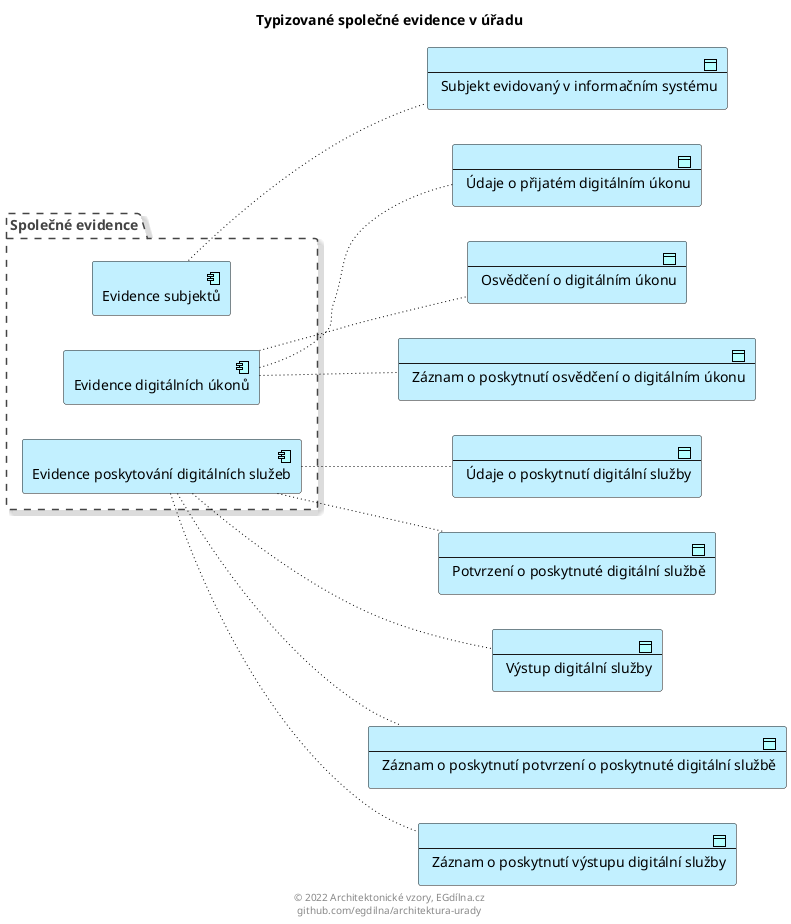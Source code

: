 @startuml spolecneevidencecoajak
!include <archimate/archimate>
left to right direction
title Typizované společné evidence v úřadu
footer 
© 2022 Architektonické vzory, EGdílna.cz
github.com/egdilna/architektura-urady
end footer
Grouping(groupingspolecneevidence, "Společné evidence") {
Application_Component(es, "Evidence subjektů") 
Application_Component(edu, "Evidence digitálních úkonů") 
Application_Component(epds, "Evidence poskytování digitálních služeb") 
}
Application_DataObject(subjekteviddo, "Subjekt evidovaný v informačním systému") 
Application_DataObject(udajeodu, "Údaje o přijatém digitálním úkonu") 
Application_DataObject(osvedcenidudo, "Osvědčení o digitálním úkonu") 
Application_DataObject(udajeoposkytds, "Údaje o poskytnutí digitální služby") 
Application_DataObject(potvrzeniposkytds, "Potvrzení o poskytnuté digitální službě") 
Application_DataObject(vystupdsdo, "Výstup digitální služby") 
Application_DataObject(zaznamoosvedcenidu, "Záznam o poskytnutí osvědčení o digitálním úkonu") 
Application_DataObject(zaznamopotvrzenids, "Záznam o poskytnutí potvrzení o poskytnuté digitální službě") 
Application_DataObject(zaznamoposkytnutivystupuds, "Záznam o poskytnutí výstupu digitální služby") 

Rel_Access(es, subjekteviddo)
Rel_Access(edu, udajeodu)
Rel_Access(edu, osvedcenidudo)
Rel_Access(edu, zaznamoosvedcenidu)
Rel_Access(epds, udajeoposkytds)
Rel_Access(epds, potvrzeniposkytds)
Rel_Access(epds, vystupdsdo)
Rel_Access(epds, zaznamopotvrzenids)
Rel_Access(epds, zaznamoposkytnutivystupuds)
@enduml


@startuml eidramecproovm
!include <archimate/archimate>
left to right direction
title Požadavky a rámec pro elektronickou identifikaci u OVM
footer 
© 2022 Architektonické vzory, EGdílna.cz
github.com/egdilna/architektura-urady
end footer

Business_Role(qsep, "Kvalifikovaný poskytovatel služeb s EID") 
Business_Service(sluzbaeid, "Prokázání totožnosti s využitím elektronické identifikace") 
Application_Component(nia, "Národní bod EID (NIA)") 
Application_Component(qalsystemeid, "Kvalifikovaný systém elektronické identifikace") 
Grouping(g, "Povinné požadavky souladu") {
Motivation_Requirement(eidvsreqsouladu1, "Elektronickou identifikaci poskytuje výhradně kvalifikovaný systém") 
Motivation_Requirement(eidvsreqsouladu2, "Elektronická identifikace je poskytována prostřednictvím NIA") 
Motivation_Requirement(eidvsreqsouladu3, "Elektronická identifikace jednoznačně identifikuje osobu") 
Motivation_Requirement(eidvsreqsouladu4, "Elektronická identifikace probíhá s využitím kvalifikovaného prostředku") 
Motivation_Requirement(qseidreqsouladu1, "QSEID spravuje Kvalifikovaný správce") 
Motivation_Requirement(qseidreqsouladu2, "QSEID splňuje technické specifikace pro EID") 
Motivation_Requirement(qseidreqsouladu3, "QSEID poskytuje služby EID prostřednictvím NIA") 
Motivation_Requirement(qseidreqsouladu4, "QSEID v okamžiku identifikace ověřuje osobu") 
Motivation_Requirement(qseidreqsouladu5, "QSEID využívá jen prostředky splňující technické specifikace") 
Motivation_Requirement(eidvsreqsouladu1, "Elektronickou identifikaci poskytuje výhradně kvalifikovaný systém") 
Motivation_Requirement(eidvsreqsouladu2, "Elektronická identifikace je poskytována prostřednictvím NIA") 
}
Rel_Access(qsep, sluzbaeid)
Rel_Serving(nia, sluzbaeid)
Rel_Access(qsep, sluzbaeid)
Rel_Association(qsep, eidvsreqsouladu1)
Rel_Association(qsep, eidvsreqsouladu2)
Rel_Association(sluzbaeid, eidvsreqsouladu1)
Rel_Association(sluzbaeid, eidvsreqsouladu2)
Rel_Association(sluzbaeid, eidvsreqsouladu3)
Rel_Association(sluzbaeid, eidvsreqsouladu4)
Rel_Association(qalsystemeid, qseidreqsouladu1)
Rel_Association(qalsystemeid, qseidreqsouladu2)
Rel_Association(qalsystemeid, qseidreqsouladu3)
Rel_Association(qalsystemeid, qseidreqsouladu4)
Rel_Association(qalsystemeid, qseidreqsouladu5)
@enduml